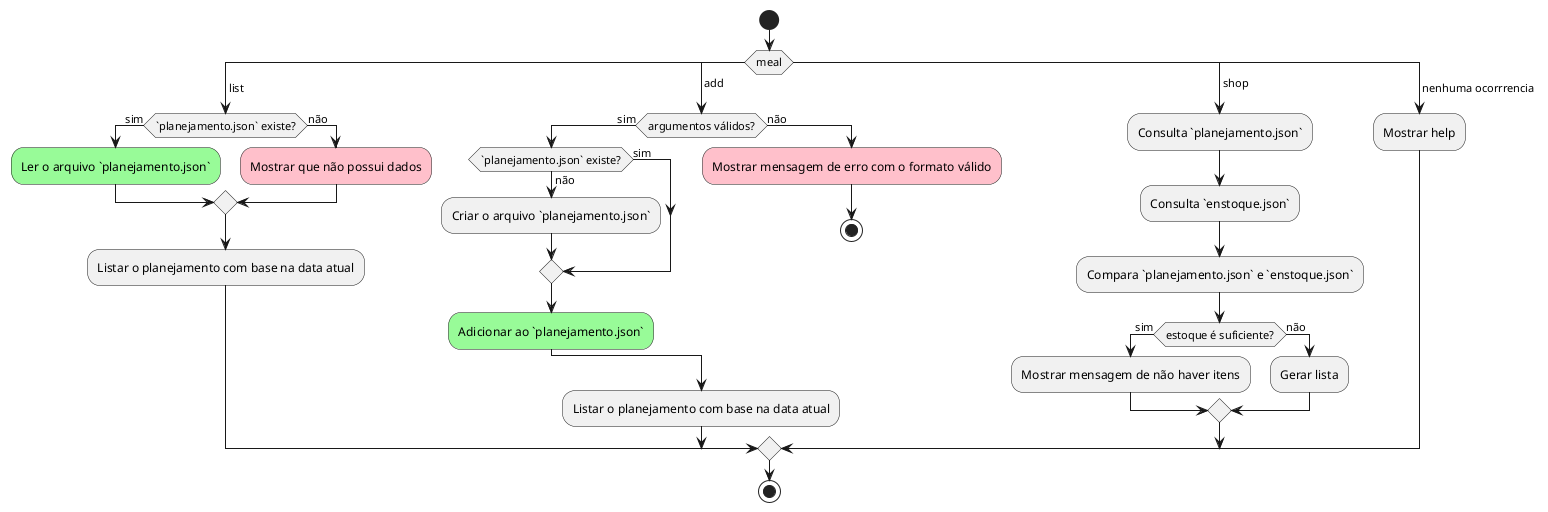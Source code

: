 @startuml
	start
	switch (meal)
	case ( list )
if (`planejamento.json` existe?) then (sim)
#palegreen:Ler o arquivo `planejamento.json`;
else (não)
#pink:Mostrar que não possui dados;
	endif
	:Listar o planejamento com base na data atual;
	case ( add ) 
	if (argumentos válidos?) then (sim)
	if (`planejamento.json` existe?) then (sim)
else (não)
	:Criar o arquivo `planejamento.json`;
	endif
#palegreen:Adicionar ao `planejamento.json`;
else (não)
#pink:Mostrar mensagem de erro com o formato válido;
	stop
	endif
	:Listar o planejamento com base na data atual;
case ( shop )
	:Consulta `planejamento.json`;
	:Consulta `enstoque.json`;
	:Compara `planejamento.json` e `enstoque.json`;
if (estoque é suficiente?) then (sim)
	:Mostrar mensagem de não haver itens;
else (não)
	:Gerar lista;
	endif
case ( nenhuma ocorrrencia )
	:Mostrar help;
	endswitch
	stop
	@enduml
